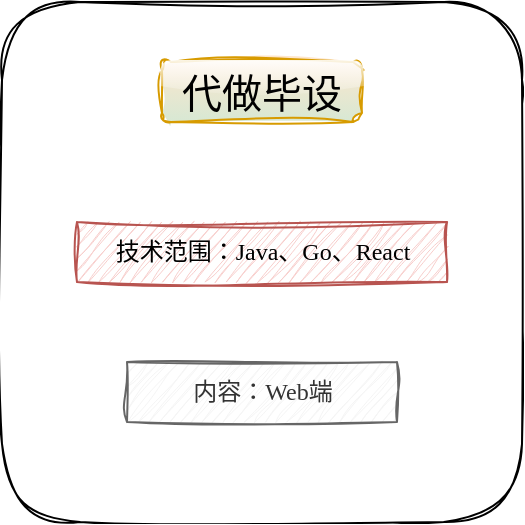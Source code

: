 <mxfile version="24.7.17" pages="2">
  <diagram name="第 1 页" id="W32M6vw8p9NuoV8S9_K3">
    <mxGraphModel dx="1508" dy="865" grid="1" gridSize="10" guides="1" tooltips="1" connect="1" arrows="1" fold="1" page="0" pageScale="1" pageWidth="827" pageHeight="1169" math="0" shadow="0">
      <root>
        <mxCell id="0" />
        <mxCell id="1" parent="0" />
        <mxCell id="hAYa3xcsTzl9jss9z9t--1" value="" style="whiteSpace=wrap;html=1;aspect=fixed;rounded=1;glass=0;sketch=1;curveFitting=1;jiggle=2;" vertex="1" parent="1">
          <mxGeometry x="35" y="170" width="260" height="260" as="geometry" />
        </mxCell>
        <mxCell id="hAYa3xcsTzl9jss9z9t--2" value="代做毕设" style="text;html=1;align=center;verticalAlign=middle;whiteSpace=wrap;rounded=1;fillColor=#ffe6cc;strokeColor=#d79b00;fontSize=20;gradientColor=#D5E8D4;glass=1;sketch=1;curveFitting=1;jiggle=2;shadow=0;fontFamily=Comic Sans MS;" vertex="1" parent="1">
          <mxGeometry x="115" y="200" width="100" height="30" as="geometry" />
        </mxCell>
        <mxCell id="hAYa3xcsTzl9jss9z9t--3" value="技术范围：Java、Go、React" style="text;html=1;align=center;verticalAlign=middle;whiteSpace=wrap;rounded=0;fillColor=#f8cecc;strokeColor=#b85450;sketch=1;curveFitting=1;jiggle=2;fontFamily=Comic Sans MS;" vertex="1" parent="1">
          <mxGeometry x="72.5" y="280" width="185" height="30" as="geometry" />
        </mxCell>
        <mxCell id="hAYa3xcsTzl9jss9z9t--4" value="内容：Web端" style="text;html=1;align=center;verticalAlign=middle;whiteSpace=wrap;rounded=0;fillColor=#f5f5f5;fontColor=#333333;strokeColor=#666666;sketch=1;curveFitting=1;jiggle=2;fontFamily=Comic Sans MS;" vertex="1" parent="1">
          <mxGeometry x="97.5" y="350" width="135" height="30" as="geometry" />
        </mxCell>
      </root>
    </mxGraphModel>
  </diagram>
  <diagram id="O5Ul51pKqS8mQSzGMGNK" name="第 2 页">
    <mxGraphModel dx="1508" dy="829" grid="1" gridSize="10" guides="1" tooltips="1" connect="1" arrows="1" fold="1" page="1" pageScale="1" pageWidth="827" pageHeight="1169" math="0" shadow="0">
      <root>
        <mxCell id="0" />
        <mxCell id="1" parent="0" />
      </root>
    </mxGraphModel>
  </diagram>
</mxfile>
